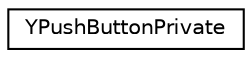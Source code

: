 digraph "Graphical Class Hierarchy"
{
 // LATEX_PDF_SIZE
  edge [fontname="Helvetica",fontsize="10",labelfontname="Helvetica",labelfontsize="10"];
  node [fontname="Helvetica",fontsize="10",shape=record];
  rankdir="LR";
  Node0 [label="YPushButtonPrivate",height=0.2,width=0.4,color="black", fillcolor="white", style="filled",URL="$structYPushButtonPrivate.html",tooltip=" "];
}
